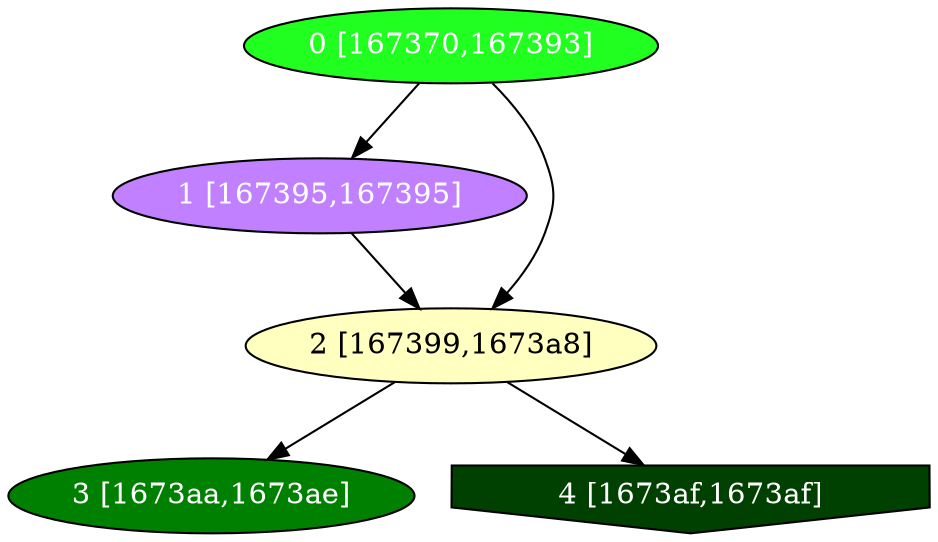 diGraph libnss3{
	libnss3_0  [style=filled fillcolor="#20FF20" fontcolor="#ffffff" shape=oval label="0 [167370,167393]"]
	libnss3_1  [style=filled fillcolor="#C080FF" fontcolor="#ffffff" shape=oval label="1 [167395,167395]"]
	libnss3_2  [style=filled fillcolor="#FFFFC0" fontcolor="#000000" shape=oval label="2 [167399,1673a8]"]
	libnss3_3  [style=filled fillcolor="#008000" fontcolor="#ffffff" shape=oval label="3 [1673aa,1673ae]"]
	libnss3_4  [style=filled fillcolor="#004000" fontcolor="#ffffff" shape=invhouse label="4 [1673af,1673af]"]

	libnss3_0 -> libnss3_1
	libnss3_0 -> libnss3_2
	libnss3_1 -> libnss3_2
	libnss3_2 -> libnss3_3
	libnss3_2 -> libnss3_4
}